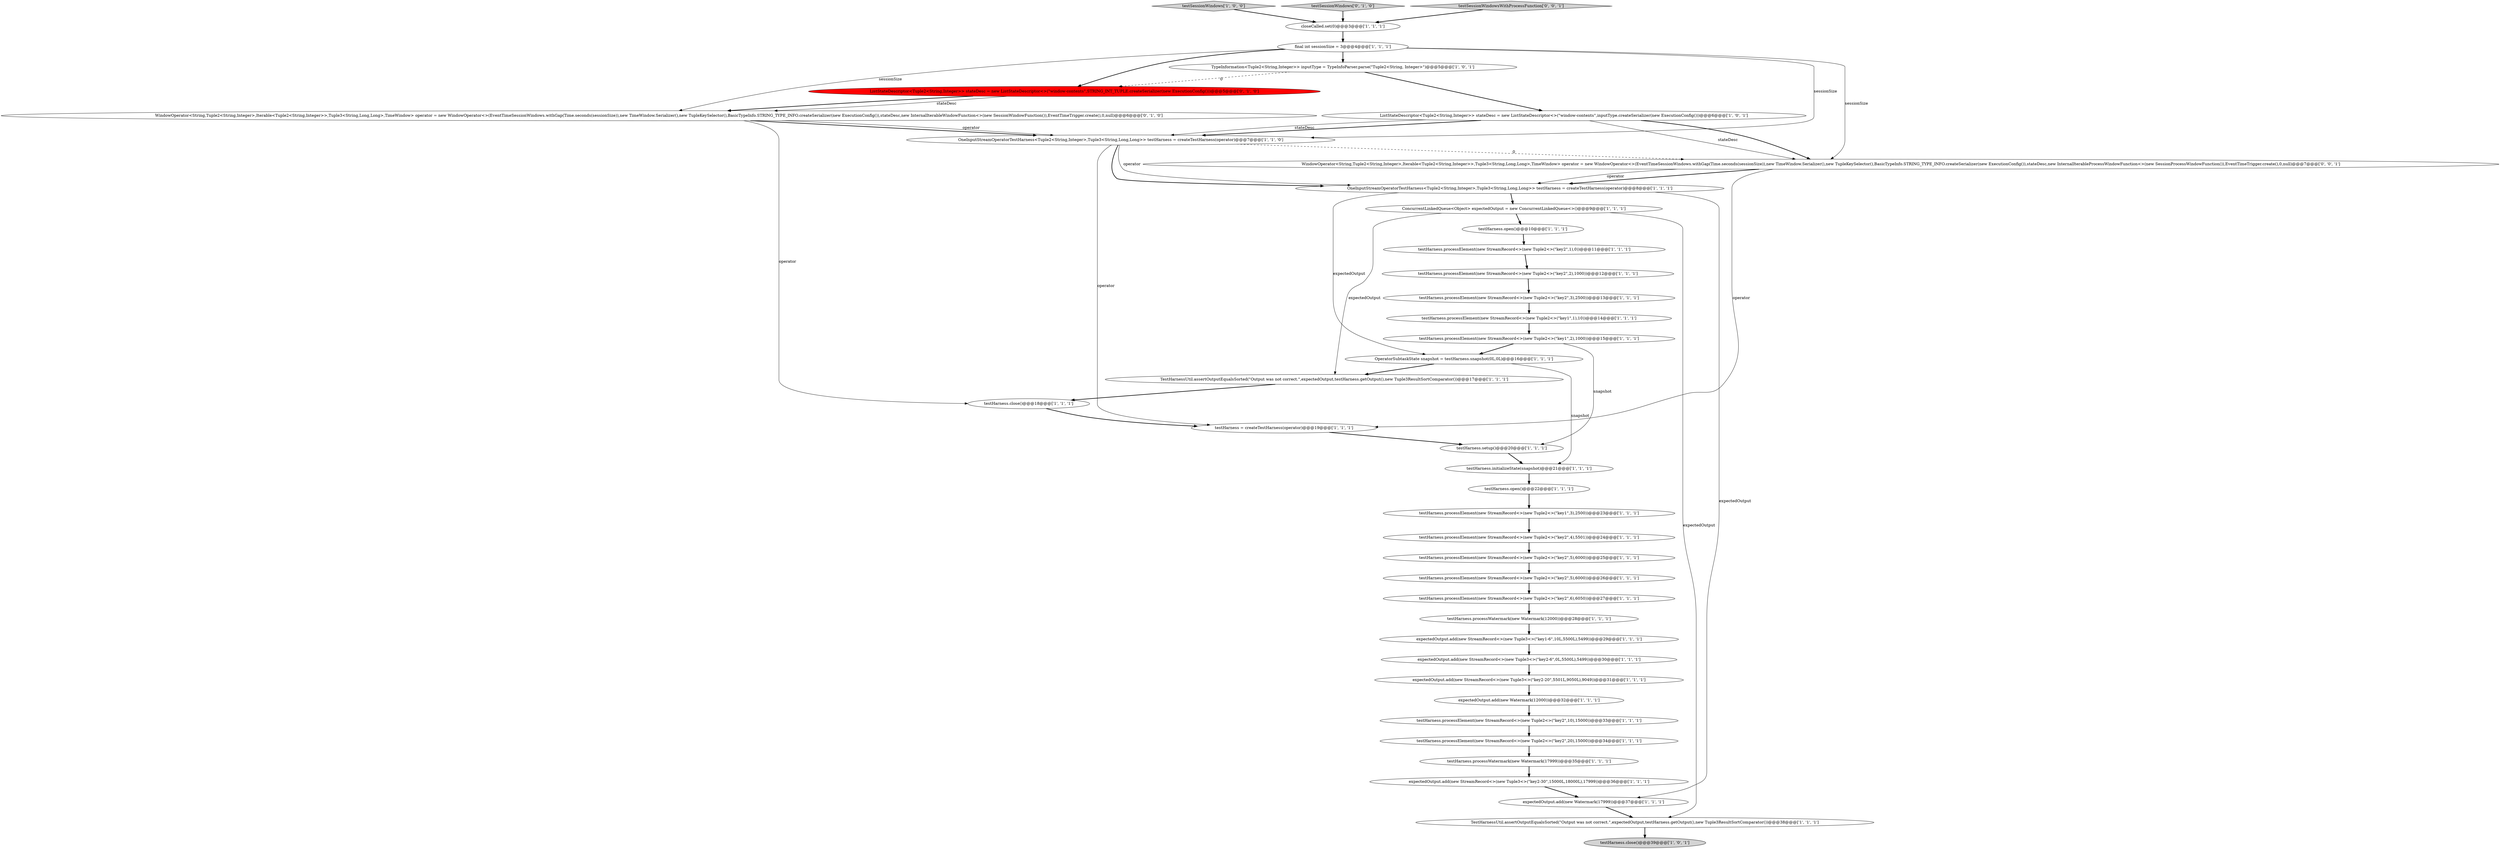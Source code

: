 digraph {
28 [style = filled, label = "testHarness.close()@@@18@@@['1', '1', '1']", fillcolor = white, shape = ellipse image = "AAA0AAABBB1BBB"];
14 [style = filled, label = "testHarness.processElement(new StreamRecord<>(new Tuple2<>(\"key1\",3),2500))@@@23@@@['1', '1', '1']", fillcolor = white, shape = ellipse image = "AAA0AAABBB1BBB"];
38 [style = filled, label = "ListStateDescriptor<Tuple2<String,Integer>> stateDesc = new ListStateDescriptor<>(\"window-contents\",STRING_INT_TUPLE.createSerializer(new ExecutionConfig()))@@@5@@@['0', '1', '0']", fillcolor = red, shape = ellipse image = "AAA1AAABBB2BBB"];
12 [style = filled, label = "testHarness.processElement(new StreamRecord<>(new Tuple2<>(\"key2\",20),15000))@@@34@@@['1', '1', '1']", fillcolor = white, shape = ellipse image = "AAA0AAABBB1BBB"];
19 [style = filled, label = "TestHarnessUtil.assertOutputEqualsSorted(\"Output was not correct.\",expectedOutput,testHarness.getOutput(),new Tuple3ResultSortComparator())@@@38@@@['1', '1', '1']", fillcolor = white, shape = ellipse image = "AAA0AAABBB1BBB"];
5 [style = filled, label = "testHarness.processElement(new StreamRecord<>(new Tuple2<>(\"key2\",4),5501))@@@24@@@['1', '1', '1']", fillcolor = white, shape = ellipse image = "AAA0AAABBB1BBB"];
35 [style = filled, label = "testHarness.setup()@@@20@@@['1', '1', '1']", fillcolor = white, shape = ellipse image = "AAA0AAABBB1BBB"];
11 [style = filled, label = "testHarness.processElement(new StreamRecord<>(new Tuple2<>(\"key2\",2),1000))@@@12@@@['1', '1', '1']", fillcolor = white, shape = ellipse image = "AAA0AAABBB1BBB"];
18 [style = filled, label = "testHarness.processElement(new StreamRecord<>(new Tuple2<>(\"key1\",2),1000))@@@15@@@['1', '1', '1']", fillcolor = white, shape = ellipse image = "AAA0AAABBB1BBB"];
6 [style = filled, label = "testHarness.processWatermark(new Watermark(17999))@@@35@@@['1', '1', '1']", fillcolor = white, shape = ellipse image = "AAA0AAABBB1BBB"];
15 [style = filled, label = "expectedOutput.add(new StreamRecord<>(new Tuple3<>(\"key1-6\",10L,5500L),5499))@@@29@@@['1', '1', '1']", fillcolor = white, shape = ellipse image = "AAA0AAABBB1BBB"];
22 [style = filled, label = "testSessionWindows['1', '0', '0']", fillcolor = lightgray, shape = diamond image = "AAA0AAABBB1BBB"];
9 [style = filled, label = "OperatorSubtaskState snapshot = testHarness.snapshot(0L,0L)@@@16@@@['1', '1', '1']", fillcolor = white, shape = ellipse image = "AAA0AAABBB1BBB"];
41 [style = filled, label = "WindowOperator<String,Tuple2<String,Integer>,Iterable<Tuple2<String,Integer>>,Tuple3<String,Long,Long>,TimeWindow> operator = new WindowOperator<>(EventTimeSessionWindows.withGap(Time.seconds(sessionSize)),new TimeWindow.Serializer(),new TupleKeySelector(),BasicTypeInfo.STRING_TYPE_INFO.createSerializer(new ExecutionConfig()),stateDesc,new InternalIterableProcessWindowFunction<>(new SessionProcessWindowFunction()),EventTimeTrigger.create(),0,null)@@@7@@@['0', '0', '1']", fillcolor = white, shape = ellipse image = "AAA0AAABBB3BBB"];
32 [style = filled, label = "testHarness = createTestHarness(operator)@@@19@@@['1', '1', '1']", fillcolor = white, shape = ellipse image = "AAA0AAABBB1BBB"];
17 [style = filled, label = "testHarness.processElement(new StreamRecord<>(new Tuple2<>(\"key2\",1),0))@@@11@@@['1', '1', '1']", fillcolor = white, shape = ellipse image = "AAA0AAABBB1BBB"];
39 [style = filled, label = "testSessionWindows['0', '1', '0']", fillcolor = lightgray, shape = diamond image = "AAA0AAABBB2BBB"];
40 [style = filled, label = "WindowOperator<String,Tuple2<String,Integer>,Iterable<Tuple2<String,Integer>>,Tuple3<String,Long,Long>,TimeWindow> operator = new WindowOperator<>(EventTimeSessionWindows.withGap(Time.seconds(sessionSize)),new TimeWindow.Serializer(),new TupleKeySelector(),BasicTypeInfo.STRING_TYPE_INFO.createSerializer(new ExecutionConfig()),stateDesc,new InternalIterableWindowFunction<>(new SessionWindowFunction()),EventTimeTrigger.create(),0,null)@@@6@@@['0', '1', '0']", fillcolor = white, shape = ellipse image = "AAA0AAABBB2BBB"];
37 [style = filled, label = "expectedOutput.add(new StreamRecord<>(new Tuple3<>(\"key2-6\",0L,5500L),5499))@@@30@@@['1', '1', '1']", fillcolor = white, shape = ellipse image = "AAA0AAABBB1BBB"];
2 [style = filled, label = "TestHarnessUtil.assertOutputEqualsSorted(\"Output was not correct.\",expectedOutput,testHarness.getOutput(),new Tuple3ResultSortComparator())@@@17@@@['1', '1', '1']", fillcolor = white, shape = ellipse image = "AAA0AAABBB1BBB"];
27 [style = filled, label = "testHarness.processElement(new StreamRecord<>(new Tuple2<>(\"key2\",5),6000))@@@25@@@['1', '1', '1']", fillcolor = white, shape = ellipse image = "AAA0AAABBB1BBB"];
13 [style = filled, label = "closeCalled.set(0)@@@3@@@['1', '1', '1']", fillcolor = white, shape = ellipse image = "AAA0AAABBB1BBB"];
7 [style = filled, label = "testHarness.processElement(new StreamRecord<>(new Tuple2<>(\"key2\",6),6050))@@@27@@@['1', '1', '1']", fillcolor = white, shape = ellipse image = "AAA0AAABBB1BBB"];
31 [style = filled, label = "OneInputStreamOperatorTestHarness<Tuple2<String,Integer>,Tuple3<String,Long,Long>> testHarness = createTestHarness(operator)@@@8@@@['1', '1', '1']", fillcolor = white, shape = ellipse image = "AAA0AAABBB1BBB"];
29 [style = filled, label = "testHarness.processElement(new StreamRecord<>(new Tuple2<>(\"key2\",5),6000))@@@26@@@['1', '1', '1']", fillcolor = white, shape = ellipse image = "AAA0AAABBB1BBB"];
1 [style = filled, label = "testHarness.open()@@@22@@@['1', '1', '1']", fillcolor = white, shape = ellipse image = "AAA0AAABBB1BBB"];
21 [style = filled, label = "testHarness.processElement(new StreamRecord<>(new Tuple2<>(\"key1\",1),10))@@@14@@@['1', '1', '1']", fillcolor = white, shape = ellipse image = "AAA0AAABBB1BBB"];
25 [style = filled, label = "ListStateDescriptor<Tuple2<String,Integer>> stateDesc = new ListStateDescriptor<>(\"window-contents\",inputType.createSerializer(new ExecutionConfig()))@@@6@@@['1', '0', '1']", fillcolor = white, shape = ellipse image = "AAA0AAABBB1BBB"];
24 [style = filled, label = "testHarness.initializeState(snapshot)@@@21@@@['1', '1', '1']", fillcolor = white, shape = ellipse image = "AAA0AAABBB1BBB"];
26 [style = filled, label = "testHarness.processWatermark(new Watermark(12000))@@@28@@@['1', '1', '1']", fillcolor = white, shape = ellipse image = "AAA0AAABBB1BBB"];
36 [style = filled, label = "expectedOutput.add(new Watermark(17999))@@@37@@@['1', '1', '1']", fillcolor = white, shape = ellipse image = "AAA0AAABBB1BBB"];
3 [style = filled, label = "OneInputStreamOperatorTestHarness<Tuple2<String,Integer>,Tuple3<String,Long,Long>> testHarness = createTestHarness(operator)@@@7@@@['1', '1', '0']", fillcolor = white, shape = ellipse image = "AAA0AAABBB1BBB"];
20 [style = filled, label = "ConcurrentLinkedQueue<Object> expectedOutput = new ConcurrentLinkedQueue<>()@@@9@@@['1', '1', '1']", fillcolor = white, shape = ellipse image = "AAA0AAABBB1BBB"];
42 [style = filled, label = "testSessionWindowsWithProcessFunction['0', '0', '1']", fillcolor = lightgray, shape = diamond image = "AAA0AAABBB3BBB"];
34 [style = filled, label = "testHarness.open()@@@10@@@['1', '1', '1']", fillcolor = white, shape = ellipse image = "AAA0AAABBB1BBB"];
8 [style = filled, label = "expectedOutput.add(new StreamRecord<>(new Tuple3<>(\"key2-20\",5501L,9050L),9049))@@@31@@@['1', '1', '1']", fillcolor = white, shape = ellipse image = "AAA0AAABBB1BBB"];
0 [style = filled, label = "testHarness.processElement(new StreamRecord<>(new Tuple2<>(\"key2\",3),2500))@@@13@@@['1', '1', '1']", fillcolor = white, shape = ellipse image = "AAA0AAABBB1BBB"];
10 [style = filled, label = "final int sessionSize = 3@@@4@@@['1', '1', '1']", fillcolor = white, shape = ellipse image = "AAA0AAABBB1BBB"];
4 [style = filled, label = "testHarness.close()@@@39@@@['1', '0', '1']", fillcolor = lightgray, shape = ellipse image = "AAA0AAABBB1BBB"];
23 [style = filled, label = "expectedOutput.add(new Watermark(12000))@@@32@@@['1', '1', '1']", fillcolor = white, shape = ellipse image = "AAA0AAABBB1BBB"];
30 [style = filled, label = "expectedOutput.add(new StreamRecord<>(new Tuple3<>(\"key2-30\",15000L,18000L),17999))@@@36@@@['1', '1', '1']", fillcolor = white, shape = ellipse image = "AAA0AAABBB1BBB"];
33 [style = filled, label = "testHarness.processElement(new StreamRecord<>(new Tuple2<>(\"key2\",10),15000))@@@33@@@['1', '1', '1']", fillcolor = white, shape = ellipse image = "AAA0AAABBB1BBB"];
16 [style = filled, label = "TypeInformation<Tuple2<String,Integer>> inputType = TypeInfoParser.parse(\"Tuple2<String, Integer>\")@@@5@@@['1', '0', '1']", fillcolor = white, shape = ellipse image = "AAA0AAABBB1BBB"];
13->10 [style = bold, label=""];
32->35 [style = bold, label=""];
10->3 [style = solid, label="sessionSize"];
31->9 [style = solid, label="expectedOutput"];
3->41 [style = dashed, label="0"];
16->38 [style = dashed, label="0"];
42->13 [style = bold, label=""];
25->41 [style = solid, label="stateDesc"];
8->23 [style = bold, label=""];
9->2 [style = bold, label=""];
9->24 [style = solid, label="snapshot"];
3->31 [style = bold, label=""];
39->13 [style = bold, label=""];
25->41 [style = bold, label=""];
20->34 [style = bold, label=""];
25->3 [style = bold, label=""];
3->32 [style = solid, label="operator"];
3->31 [style = solid, label="operator"];
16->25 [style = bold, label=""];
30->36 [style = bold, label=""];
0->21 [style = bold, label=""];
41->32 [style = solid, label="operator"];
33->12 [style = bold, label=""];
12->6 [style = bold, label=""];
41->31 [style = solid, label="operator"];
21->18 [style = bold, label=""];
35->24 [style = bold, label=""];
28->32 [style = bold, label=""];
7->26 [style = bold, label=""];
20->19 [style = solid, label="expectedOutput"];
10->40 [style = solid, label="sessionSize"];
18->35 [style = solid, label="snapshot"];
11->0 [style = bold, label=""];
23->33 [style = bold, label=""];
10->16 [style = bold, label=""];
40->3 [style = bold, label=""];
40->28 [style = solid, label="operator"];
34->17 [style = bold, label=""];
38->40 [style = solid, label="stateDesc"];
26->15 [style = bold, label=""];
20->2 [style = solid, label="expectedOutput"];
18->9 [style = bold, label=""];
29->7 [style = bold, label=""];
25->3 [style = solid, label="stateDesc"];
1->14 [style = bold, label=""];
41->31 [style = bold, label=""];
31->36 [style = solid, label="expectedOutput"];
19->4 [style = bold, label=""];
5->27 [style = bold, label=""];
24->1 [style = bold, label=""];
27->29 [style = bold, label=""];
31->20 [style = bold, label=""];
37->8 [style = bold, label=""];
40->3 [style = solid, label="operator"];
38->40 [style = bold, label=""];
10->41 [style = solid, label="sessionSize"];
15->37 [style = bold, label=""];
2->28 [style = bold, label=""];
22->13 [style = bold, label=""];
10->38 [style = bold, label=""];
36->19 [style = bold, label=""];
14->5 [style = bold, label=""];
17->11 [style = bold, label=""];
6->30 [style = bold, label=""];
}

